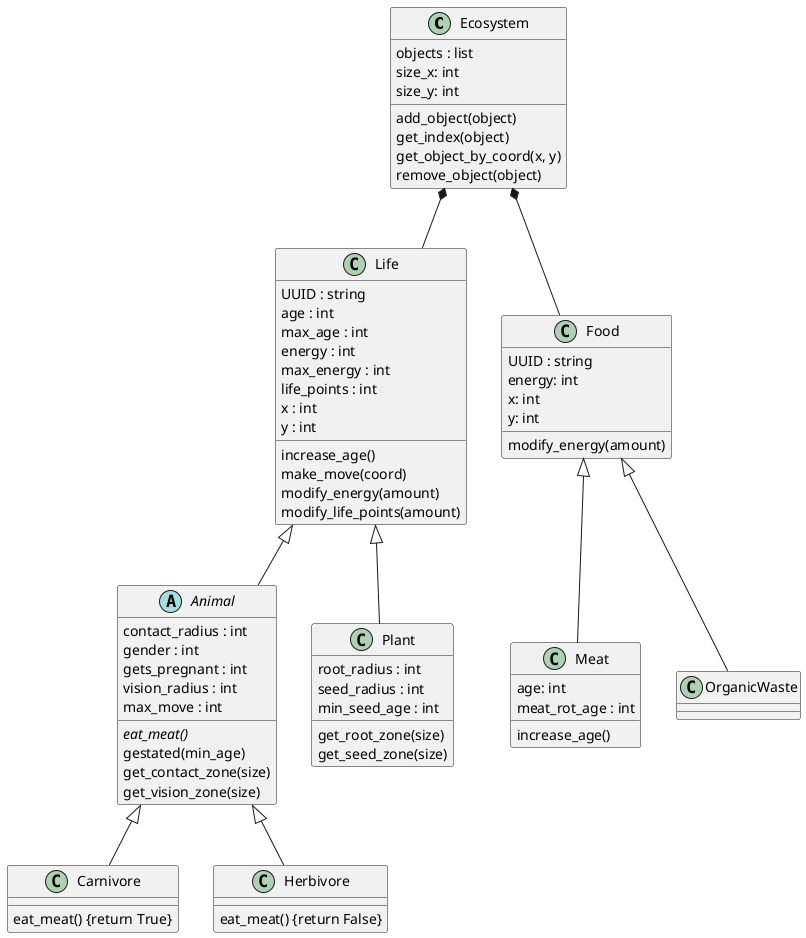 @startuml classes_classes
set namespaceSeparator none

class "Ecosystem" as classes.ecosystem.Ecosystem {
  objects : list
  size_x: int
  size_y: int
  add_object(object)
  get_index(object)
  get_object_by_coord(x, y)
  remove_object(object)
}

class "Life" as classes.life.Life {
  UUID : string
  age : int
  max_age : int
  energy : int
  max_energy : int
  life_points : int
  x : int
  y : int
  increase_age()
  make_move(coord)
  modify_energy(amount)
  modify_life_points(amount)
}

class "Food" as classes.food.Food {
  UUID : string
  energy: int
  x: int
  y: int
  modify_energy(amount)
}

abstract class "Animal" as classes.animal.Animal {
  contact_radius : int
  gender : int
  gets_pregnant : int
  vision_radius : int
  max_move : int
  {abstract} eat_meat()
  gestated(min_age)
  get_contact_zone(size)
  get_vision_zone(size)
}

class "Carnivore" as classes.carnivore.Carnivore {
  eat_meat() {return True}
}

class "Herbivore" as classes.herbivore.Herbivore {
  eat_meat() {return False}
}

class "Meat" as classes.meat.Meat {
  age: int
  meat_rot_age : int
  increase_age()
}
class "OrganicWaste" as classes.organic_waste.OrganicWaste {
}
class "Plant" as classes.plant.Plant {
  root_radius : int
  seed_radius : int
  min_seed_age : int
  get_root_zone(size)
  get_seed_zone(size)
}

classes.ecosystem.Ecosystem *-- classes.life.Life
classes.ecosystem.Ecosystem *-- classes.food.Food
classes.life.Life <|-- classes.animal.Animal
classes.life.Life <|-- classes.plant.Plant
classes.food.Food <|-- classes.meat.Meat
classes.food.Food <|-- classes.organic_waste.OrganicWaste
classes.animal.Animal <|-- classes.carnivore.Carnivore
classes.animal.Animal <|-- classes.herbivore.Herbivore
@enduml